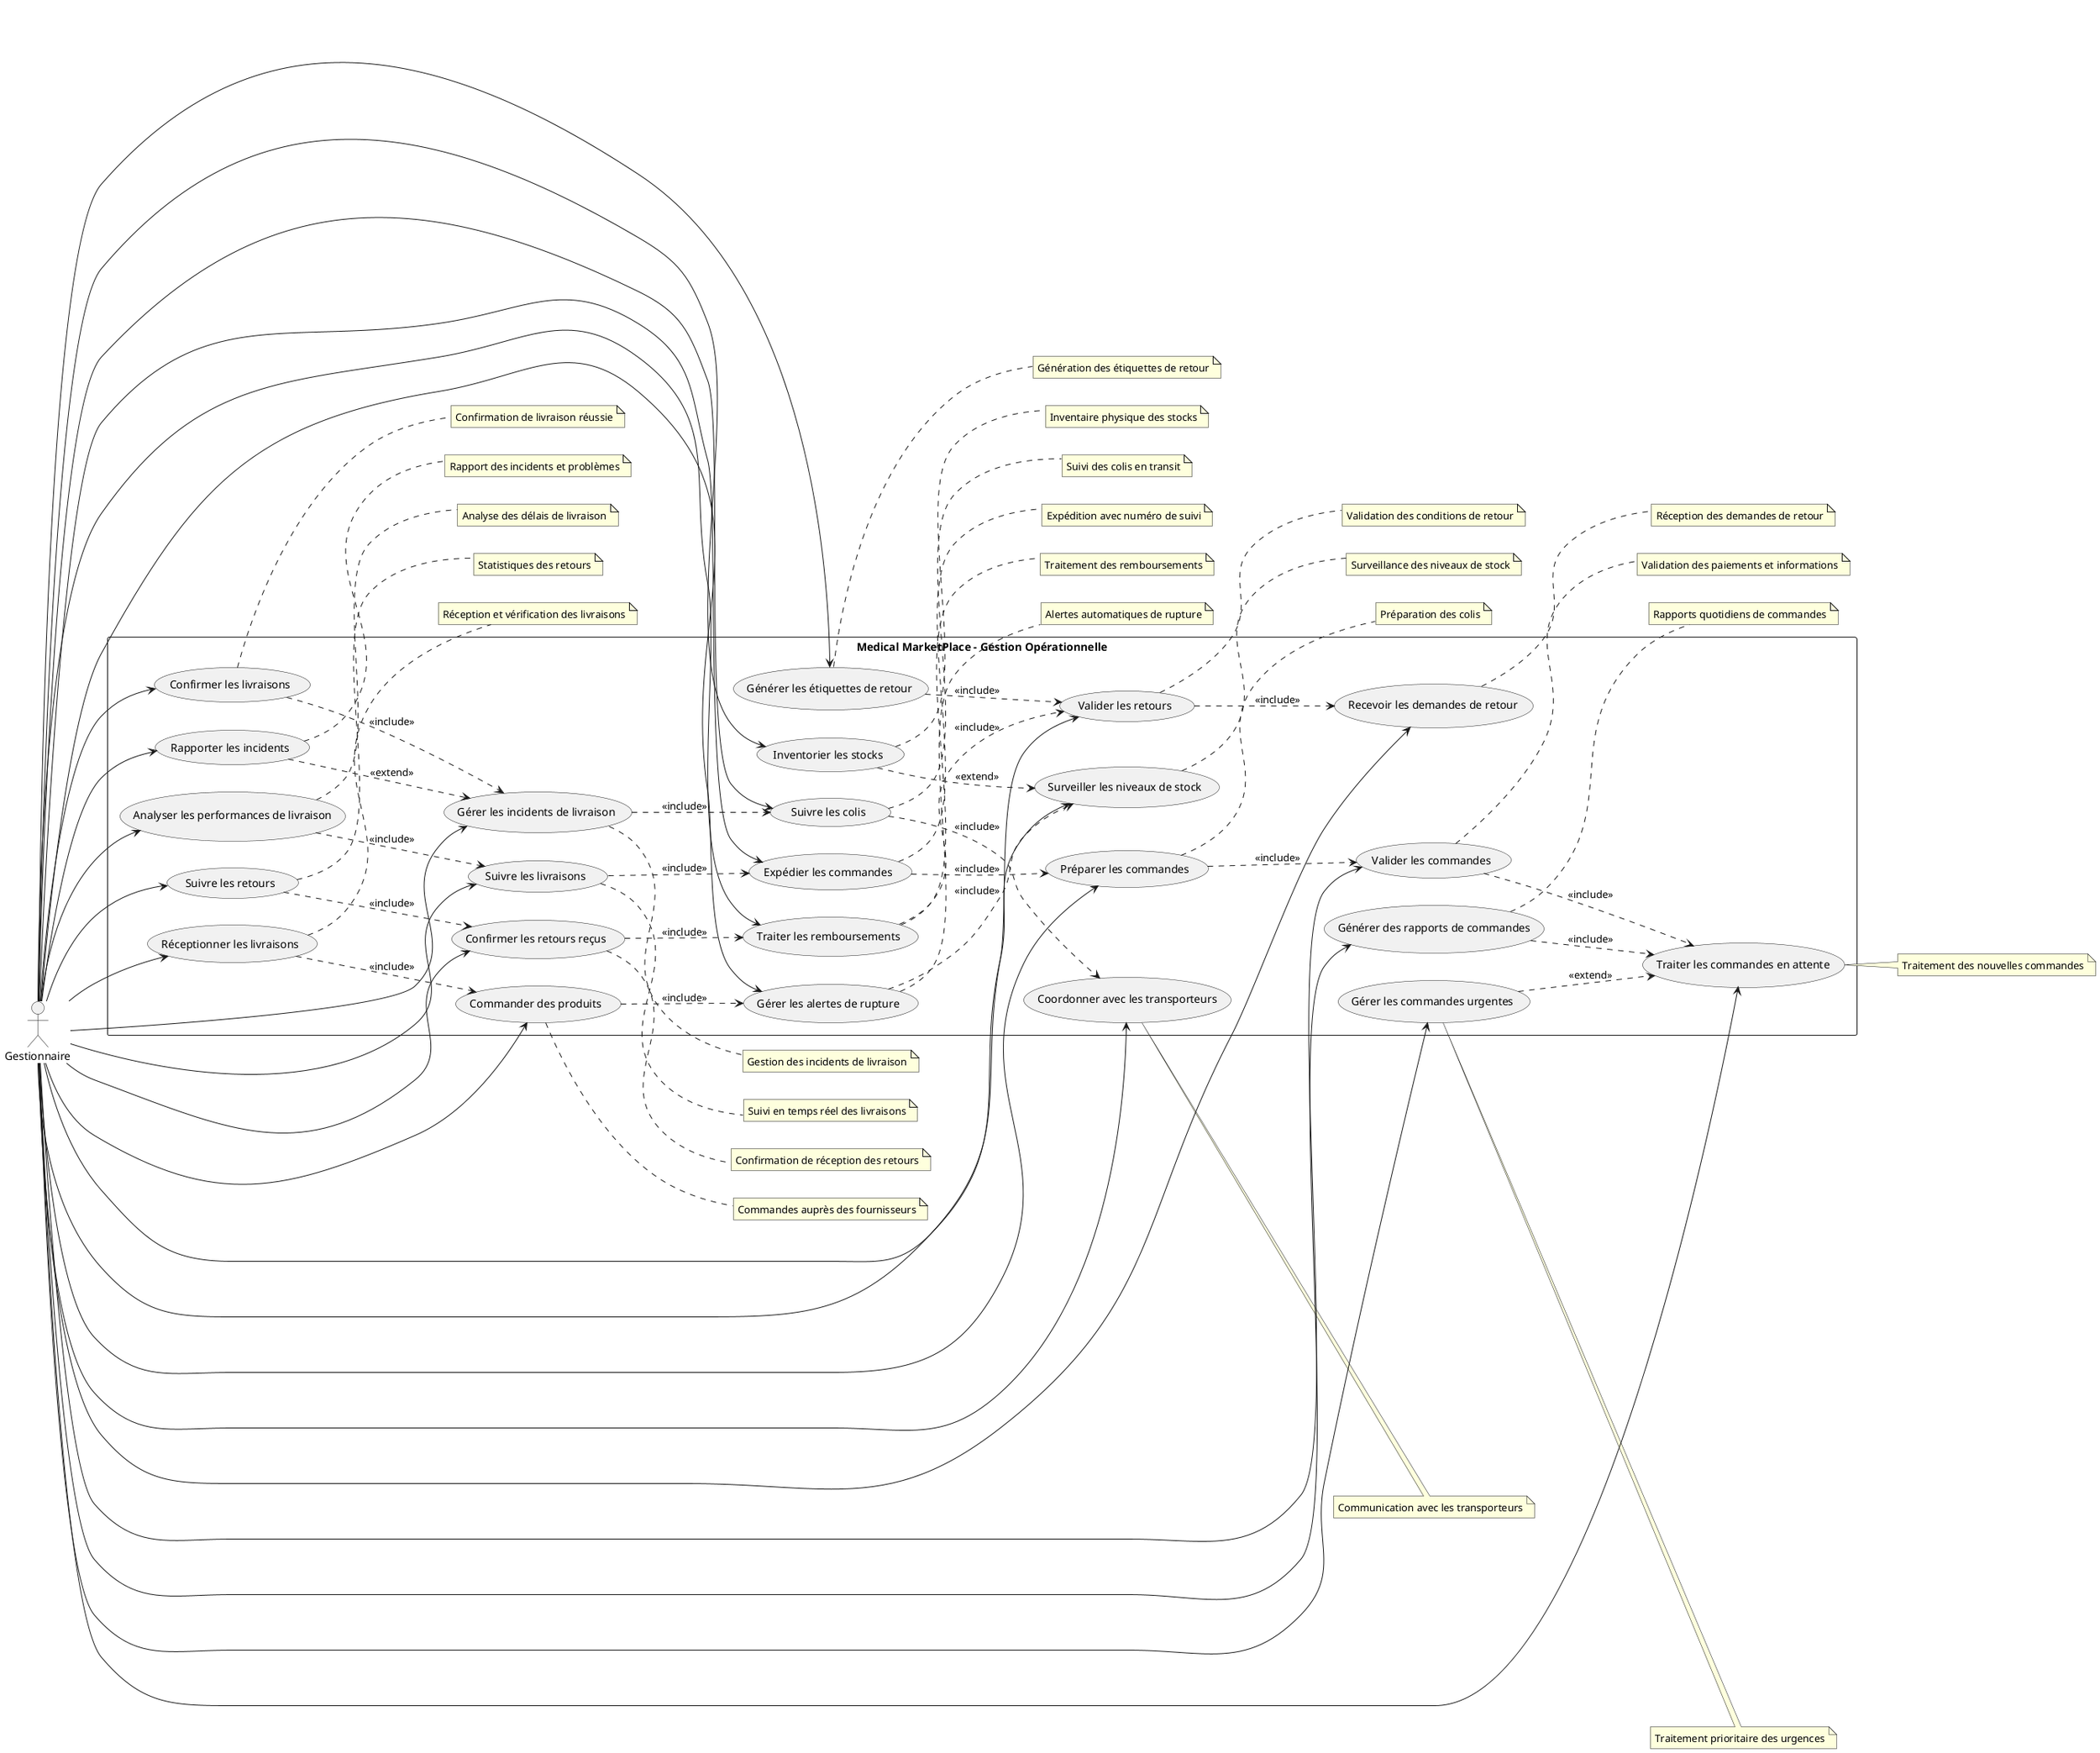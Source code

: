 @startuml Use_Case_Manager

left to right direction
skinparam packageStyle rectangle

actor "Gestionnaire" as Manager

rectangle "Medical MarketPlace - Gestion Opérationnelle" {
    
    ' Gestion des commandes
    usecase "Traiter les commandes en attente" as UC1
    usecase "Valider les commandes" as UC2
    usecase "Préparer les commandes" as UC3
    usecase "Expédier les commandes" as UC4
    usecase "Suivre les livraisons" as UC5
    usecase "Gérer les commandes urgentes" as UC6
    
    ' Gestion des retours
    usecase "Recevoir les demandes de retour" as UC7
    usecase "Valider les retours" as UC8
    usecase "Générer les étiquettes de retour" as UC9
    usecase "Traiter les remboursements" as UC10
    usecase "Confirmer les retours reçus" as UC11
    
    ' Gestion des stocks
    usecase "Surveiller les niveaux de stock" as UC12
    usecase "Gérer les alertes de rupture" as UC13
    usecase "Commander des produits" as UC14
    usecase "Réceptionner les livraisons" as UC15
    usecase "Inventorier les stocks" as UC16
    
    ' Gestion des livraisons
    usecase "Coordonner avec les transporteurs" as UC17
    usecase "Suivre les colis" as UC18
    usecase "Gérer les incidents de livraison" as UC19
    usecase "Confirmer les livraisons" as UC20
    
    ' Rapports opérationnels
    usecase "Générer des rapports de commandes" as UC21
    usecase "Analyser les performances de livraison" as UC22
    usecase "Suivre les retours" as UC23
    usecase "Rapporter les incidents" as UC24
}

' Relations Gestionnaire
Manager --> UC1
Manager --> UC2
Manager --> UC3
Manager --> UC4
Manager --> UC5
Manager --> UC6
Manager --> UC7
Manager --> UC8
Manager --> UC9
Manager --> UC10
Manager --> UC11
Manager --> UC12
Manager --> UC13
Manager --> UC14
Manager --> UC15
Manager --> UC16
Manager --> UC17
Manager --> UC18
Manager --> UC19
Manager --> UC20
Manager --> UC21
Manager --> UC22
Manager --> UC23
Manager --> UC24

' Include relationships
UC2 ..> UC1 : <<include>>
UC3 ..> UC2 : <<include>>
UC4 ..> UC3 : <<include>>
UC5 ..> UC4 : <<include>>
UC8 ..> UC7 : <<include>>
UC9 ..> UC8 : <<include>>
UC10 ..> UC8 : <<include>>
UC11 ..> UC10 : <<include>>
UC13 ..> UC12 : <<include>>
UC14 ..> UC13 : <<include>>
UC15 ..> UC14 : <<include>>
UC18 ..> UC17 : <<include>>
UC19 ..> UC18 : <<include>>
UC20 ..> UC19 : <<include>>
UC21 ..> UC1 : <<include>>
UC22 ..> UC5 : <<include>>
UC23 ..> UC11 : <<include>>

' Extend relationships
UC6 ..> UC1 : <<extend>>
UC16 ..> UC12 : <<extend>>
UC24 ..> UC19 : <<extend>>

note right of UC1 : Traitement des nouvelles commandes
note right of UC2 : Validation des paiements et informations
note right of UC3 : Préparation des colis
note right of UC4 : Expédition avec numéro de suivi
note right of UC5 : Suivi en temps réel des livraisons
note right of UC6 : Traitement prioritaire des urgences
note right of UC7 : Réception des demandes de retour
note right of UC8 : Validation des conditions de retour
note right of UC9 : Génération des étiquettes de retour
note right of UC10 : Traitement des remboursements
note right of UC11 : Confirmation de réception des retours
note right of UC12 : Surveillance des niveaux de stock
note right of UC13 : Alertes automatiques de rupture
note right of UC14 : Commandes auprès des fournisseurs
note right of UC15 : Réception et vérification des livraisons
note right of UC16 : Inventaire physique des stocks
note right of UC17 : Communication avec les transporteurs
note right of UC18 : Suivi des colis en transit
note right of UC19 : Gestion des incidents de livraison
note right of UC20 : Confirmation de livraison réussie
note right of UC21 : Rapports quotidiens de commandes
note right of UC22 : Analyse des délais de livraison
note right of UC23 : Statistiques des retours
note right of UC24 : Rapport des incidents et problèmes

@enduml 